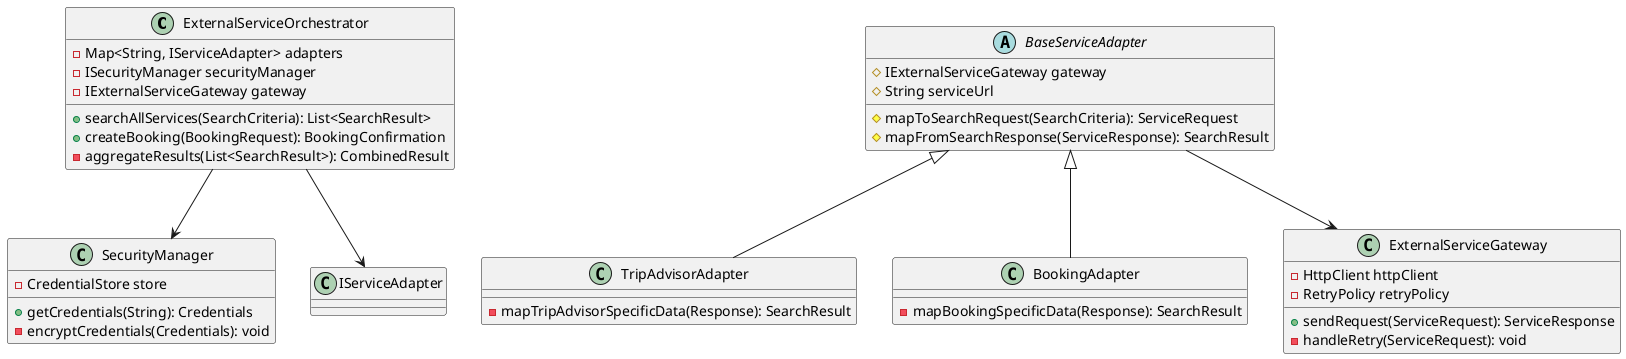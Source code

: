 @startuml
class ExternalServiceOrchestrator {
  - Map<String, IServiceAdapter> adapters
  - ISecurityManager securityManager
  - IExternalServiceGateway gateway
  + searchAllServices(SearchCriteria): List<SearchResult>
  + createBooking(BookingRequest): BookingConfirmation
  - aggregateResults(List<SearchResult>): CombinedResult
}

abstract class BaseServiceAdapter {
  # IExternalServiceGateway gateway
  # String serviceUrl
  # mapToSearchRequest(SearchCriteria): ServiceRequest
  # mapFromSearchResponse(ServiceResponse): SearchResult
}

class TripAdvisorAdapter extends BaseServiceAdapter {
  - mapTripAdvisorSpecificData(Response): SearchResult
}

class BookingAdapter extends BaseServiceAdapter {
  - mapBookingSpecificData(Response): SearchResult
}

class ExternalServiceGateway {
  - HttpClient httpClient
  - RetryPolicy retryPolicy
  + sendRequest(ServiceRequest): ServiceResponse
  - handleRetry(ServiceRequest): void
}

class SecurityManager {
  - CredentialStore store
  + getCredentials(String): Credentials
  - encryptCredentials(Credentials): void
}

ExternalServiceOrchestrator --> IServiceAdapter
ExternalServiceOrchestrator --> SecurityManager
BaseServiceAdapter --> ExternalServiceGateway
@enduml 